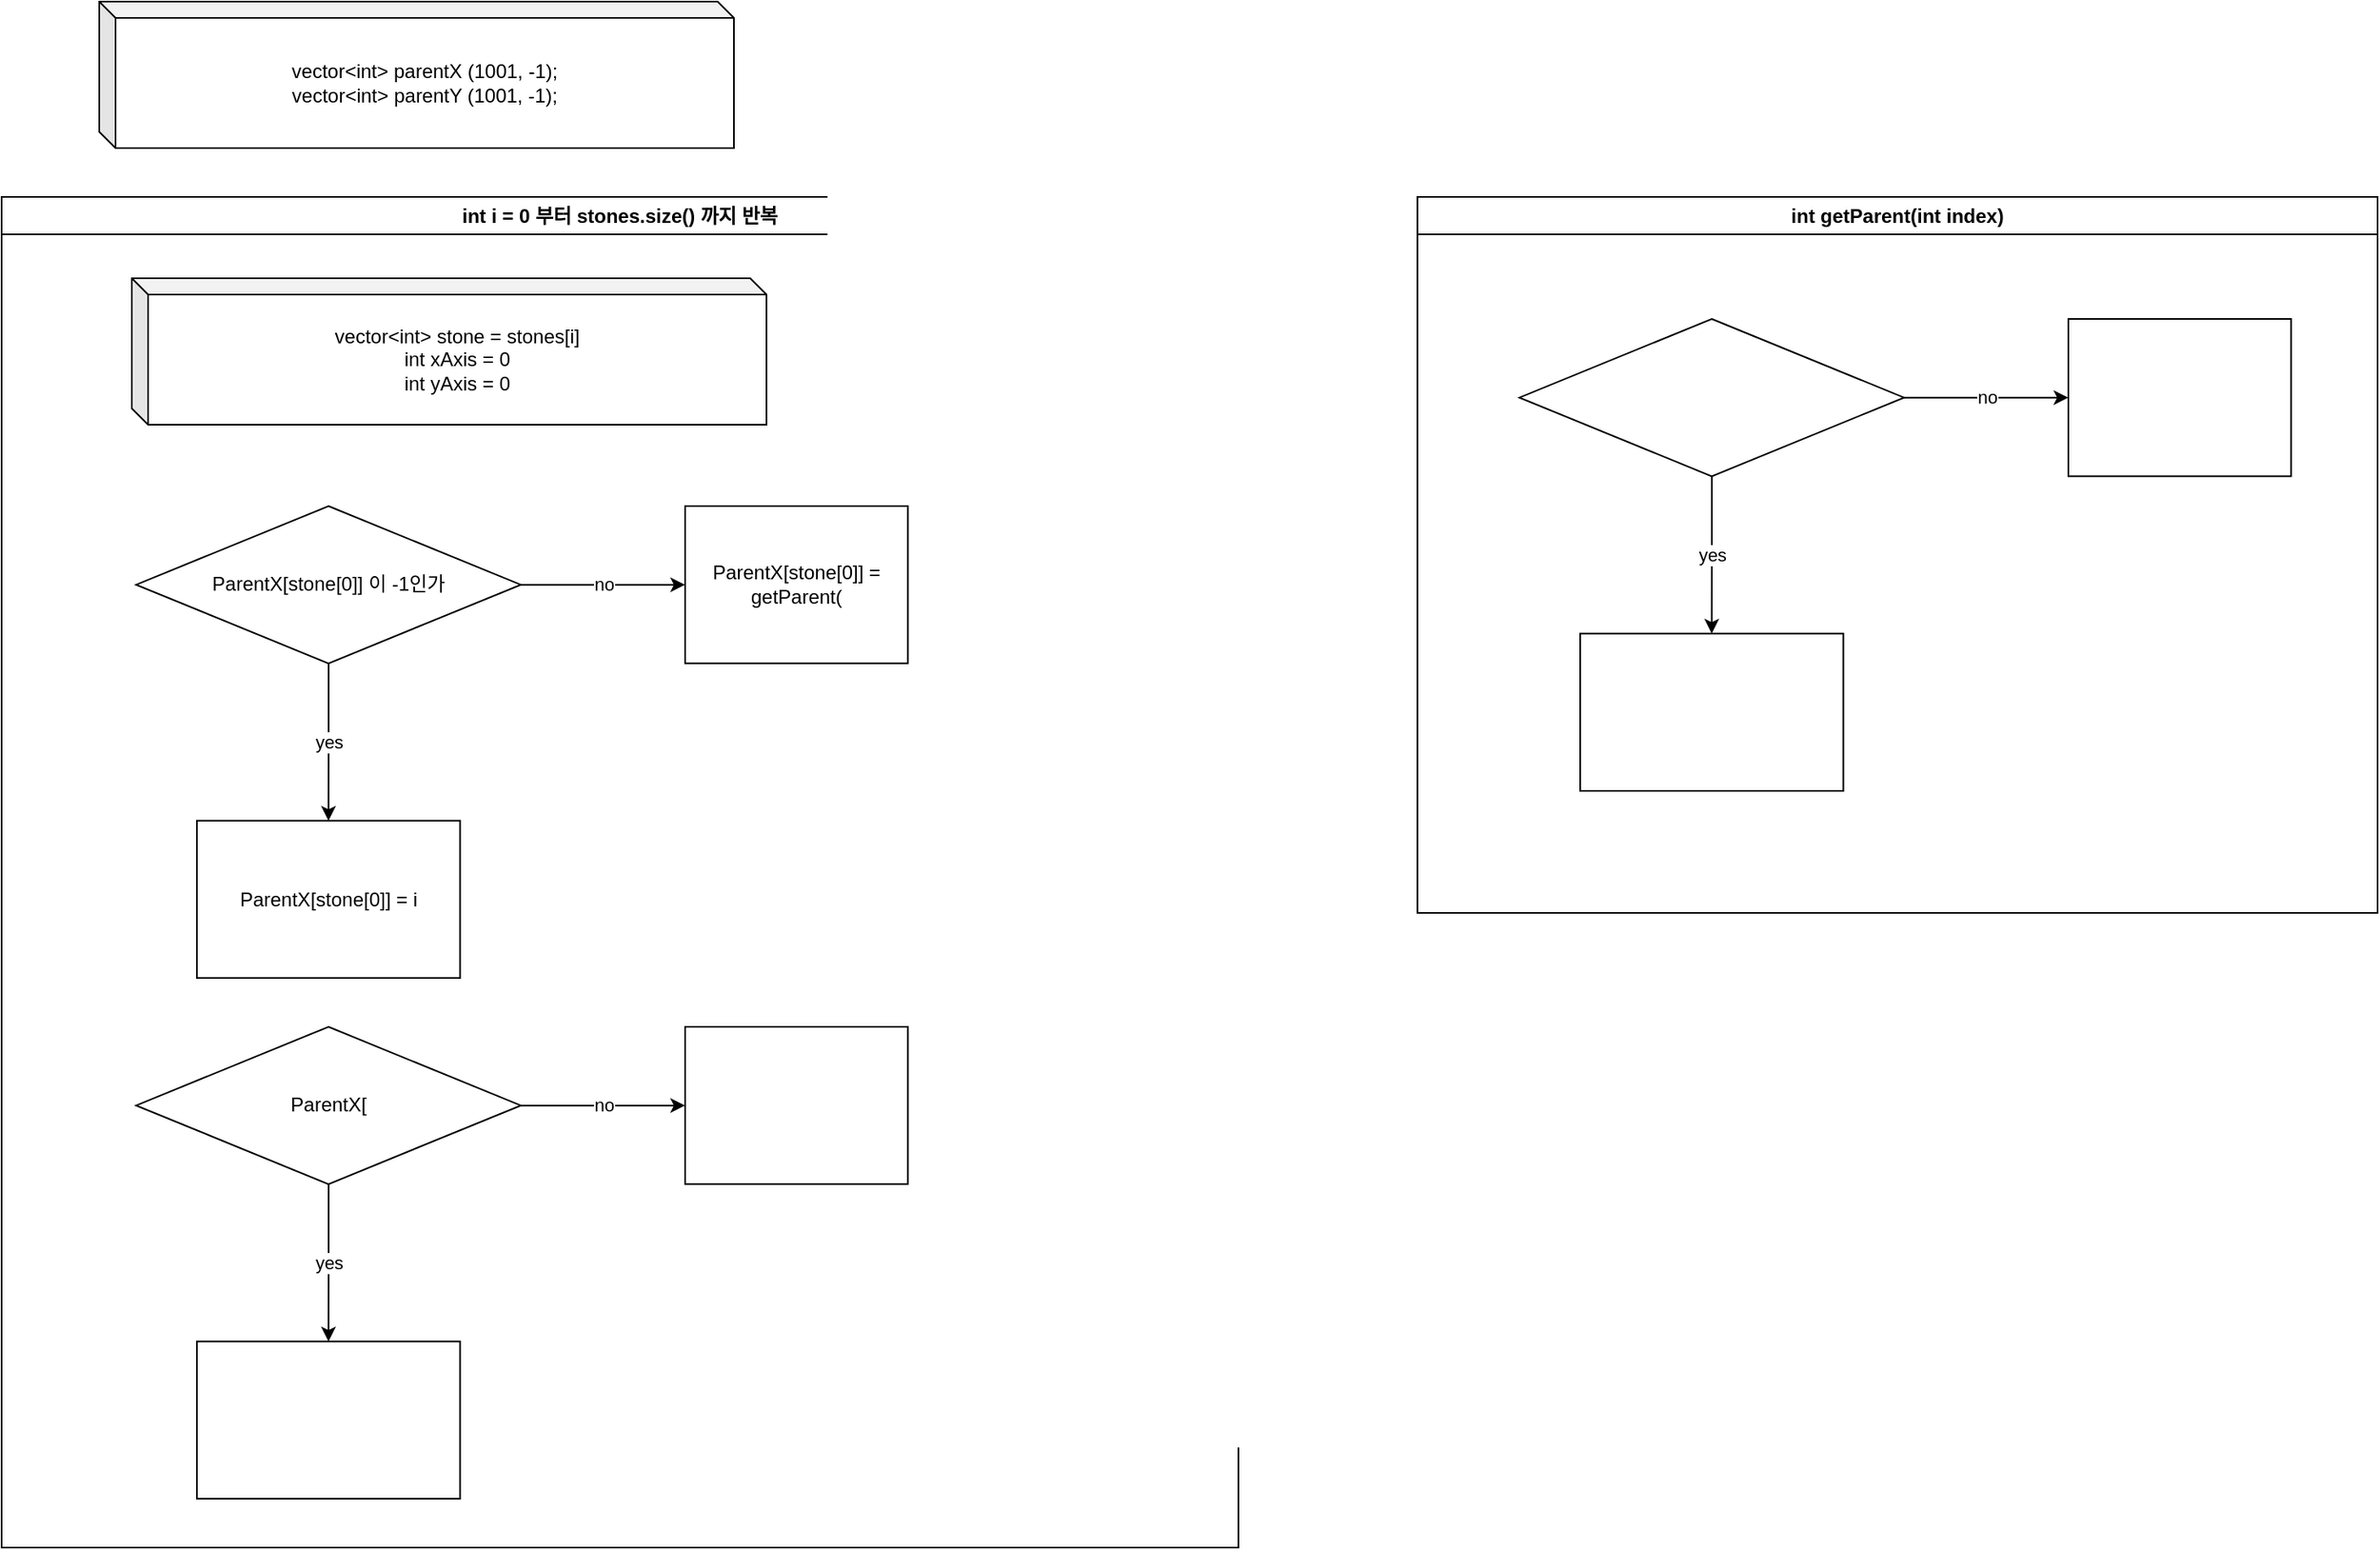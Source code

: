 <mxfile version="22.1.16" type="device">
  <diagram name="페이지-1" id="1Ms-LAlawH7-iXbB20iG">
    <mxGraphModel dx="1311" dy="792" grid="1" gridSize="10" guides="1" tooltips="1" connect="1" arrows="1" fold="1" page="1" pageScale="1" pageWidth="827" pageHeight="1169" math="0" shadow="0">
      <root>
        <mxCell id="0" />
        <mxCell id="1" parent="0" />
        <mxCell id="t2ItQviCQ8BAfr17-lL6-1" value="vector&amp;lt;int&amp;gt; parentX (1001, -1);&lt;br&gt;vector&amp;lt;int&amp;gt; parentY (1001, -1);" style="shape=cube;whiteSpace=wrap;html=1;boundedLbl=1;backgroundOutline=1;darkOpacity=0.05;darkOpacity2=0.1;size=10;" vertex="1" parent="1">
          <mxGeometry x="100" y="160" width="390" height="90" as="geometry" />
        </mxCell>
        <mxCell id="t2ItQviCQ8BAfr17-lL6-2" value="int i = 0 부터 stones.size() 까지 반복" style="swimlane;whiteSpace=wrap;html=1;" vertex="1" parent="1">
          <mxGeometry x="40" y="280" width="760" height="830" as="geometry" />
        </mxCell>
        <mxCell id="t2ItQviCQ8BAfr17-lL6-3" value="" style="group" vertex="1" connectable="0" parent="t2ItQviCQ8BAfr17-lL6-2">
          <mxGeometry x="120" y="190" width="436.85" height="290" as="geometry" />
        </mxCell>
        <mxCell id="t2ItQviCQ8BAfr17-lL6-4" value="ParentX[stone[0]] 이 -1인가" style="rhombus;whiteSpace=wrap;html=1;" vertex="1" parent="t2ItQviCQ8BAfr17-lL6-3">
          <mxGeometry x="-37.322" width="236.373" height="96.667" as="geometry" />
        </mxCell>
        <mxCell id="t2ItQviCQ8BAfr17-lL6-5" value="ParentX[stone[0]] = i" style="whiteSpace=wrap;html=1;rounded=0;" vertex="1" parent="t2ItQviCQ8BAfr17-lL6-3">
          <mxGeometry y="193.333" width="161.729" height="96.667" as="geometry" />
        </mxCell>
        <mxCell id="t2ItQviCQ8BAfr17-lL6-6" value="yes" style="edgeStyle=orthogonalEdgeStyle;rounded=0;orthogonalLoop=1;jettySize=auto;html=1;" edge="1" parent="t2ItQviCQ8BAfr17-lL6-3" source="t2ItQviCQ8BAfr17-lL6-4" target="t2ItQviCQ8BAfr17-lL6-5">
          <mxGeometry relative="1" as="geometry" />
        </mxCell>
        <mxCell id="t2ItQviCQ8BAfr17-lL6-7" value="ParentX[stone[0]] = getParent(" style="whiteSpace=wrap;html=1;rounded=0;" vertex="1" parent="t2ItQviCQ8BAfr17-lL6-3">
          <mxGeometry x="300.003" width="136.847" height="96.667" as="geometry" />
        </mxCell>
        <mxCell id="t2ItQviCQ8BAfr17-lL6-8" value="no" style="edgeStyle=orthogonalEdgeStyle;rounded=0;orthogonalLoop=1;jettySize=auto;html=1;" edge="1" parent="t2ItQviCQ8BAfr17-lL6-3" source="t2ItQviCQ8BAfr17-lL6-4" target="t2ItQviCQ8BAfr17-lL6-7">
          <mxGeometry relative="1" as="geometry" />
        </mxCell>
        <mxCell id="t2ItQviCQ8BAfr17-lL6-9" value="" style="group" vertex="1" connectable="0" parent="t2ItQviCQ8BAfr17-lL6-2">
          <mxGeometry x="120" y="510" width="436.85" height="290" as="geometry" />
        </mxCell>
        <mxCell id="t2ItQviCQ8BAfr17-lL6-10" value="ParentX[" style="rhombus;whiteSpace=wrap;html=1;" vertex="1" parent="t2ItQviCQ8BAfr17-lL6-9">
          <mxGeometry x="-37.322" width="236.373" height="96.667" as="geometry" />
        </mxCell>
        <mxCell id="t2ItQviCQ8BAfr17-lL6-11" value="" style="whiteSpace=wrap;html=1;rounded=0;" vertex="1" parent="t2ItQviCQ8BAfr17-lL6-9">
          <mxGeometry y="193.333" width="161.729" height="96.667" as="geometry" />
        </mxCell>
        <mxCell id="t2ItQviCQ8BAfr17-lL6-12" value="yes" style="edgeStyle=orthogonalEdgeStyle;rounded=0;orthogonalLoop=1;jettySize=auto;html=1;" edge="1" parent="t2ItQviCQ8BAfr17-lL6-9" source="t2ItQviCQ8BAfr17-lL6-10" target="t2ItQviCQ8BAfr17-lL6-11">
          <mxGeometry relative="1" as="geometry" />
        </mxCell>
        <mxCell id="t2ItQviCQ8BAfr17-lL6-13" value="" style="whiteSpace=wrap;html=1;rounded=0;" vertex="1" parent="t2ItQviCQ8BAfr17-lL6-9">
          <mxGeometry x="300.003" width="136.847" height="96.667" as="geometry" />
        </mxCell>
        <mxCell id="t2ItQviCQ8BAfr17-lL6-14" value="no" style="edgeStyle=orthogonalEdgeStyle;rounded=0;orthogonalLoop=1;jettySize=auto;html=1;" edge="1" parent="t2ItQviCQ8BAfr17-lL6-9" source="t2ItQviCQ8BAfr17-lL6-10" target="t2ItQviCQ8BAfr17-lL6-13">
          <mxGeometry relative="1" as="geometry" />
        </mxCell>
        <mxCell id="t2ItQviCQ8BAfr17-lL6-15" value="vector&amp;lt;int&amp;gt; stone = stones[i]&lt;br&gt;int xAxis = 0&lt;br&gt;int yAxis = 0" style="shape=cube;whiteSpace=wrap;html=1;boundedLbl=1;backgroundOutline=1;darkOpacity=0.05;darkOpacity2=0.1;size=10;" vertex="1" parent="t2ItQviCQ8BAfr17-lL6-2">
          <mxGeometry x="80" y="50" width="390" height="90" as="geometry" />
        </mxCell>
        <mxCell id="t2ItQviCQ8BAfr17-lL6-16" value="int getParent(int index)" style="swimlane;whiteSpace=wrap;html=1;" vertex="1" parent="1">
          <mxGeometry x="910" y="280" width="590" height="440" as="geometry" />
        </mxCell>
        <mxCell id="t2ItQviCQ8BAfr17-lL6-17" value="" style="group" vertex="1" connectable="0" parent="t2ItQviCQ8BAfr17-lL6-16">
          <mxGeometry x="100" y="75" width="436.85" height="290" as="geometry" />
        </mxCell>
        <mxCell id="t2ItQviCQ8BAfr17-lL6-18" value="" style="rhombus;whiteSpace=wrap;html=1;" vertex="1" parent="t2ItQviCQ8BAfr17-lL6-17">
          <mxGeometry x="-37.322" width="236.373" height="96.667" as="geometry" />
        </mxCell>
        <mxCell id="t2ItQviCQ8BAfr17-lL6-19" value="" style="whiteSpace=wrap;html=1;rounded=0;" vertex="1" parent="t2ItQviCQ8BAfr17-lL6-17">
          <mxGeometry y="193.333" width="161.729" height="96.667" as="geometry" />
        </mxCell>
        <mxCell id="t2ItQviCQ8BAfr17-lL6-20" value="yes" style="edgeStyle=orthogonalEdgeStyle;rounded=0;orthogonalLoop=1;jettySize=auto;html=1;" edge="1" parent="t2ItQviCQ8BAfr17-lL6-17" source="t2ItQviCQ8BAfr17-lL6-18" target="t2ItQviCQ8BAfr17-lL6-19">
          <mxGeometry relative="1" as="geometry" />
        </mxCell>
        <mxCell id="t2ItQviCQ8BAfr17-lL6-21" value="" style="whiteSpace=wrap;html=1;rounded=0;" vertex="1" parent="t2ItQviCQ8BAfr17-lL6-17">
          <mxGeometry x="300.003" width="136.847" height="96.667" as="geometry" />
        </mxCell>
        <mxCell id="t2ItQviCQ8BAfr17-lL6-22" value="no" style="edgeStyle=orthogonalEdgeStyle;rounded=0;orthogonalLoop=1;jettySize=auto;html=1;" edge="1" parent="t2ItQviCQ8BAfr17-lL6-17" source="t2ItQviCQ8BAfr17-lL6-18" target="t2ItQviCQ8BAfr17-lL6-21">
          <mxGeometry relative="1" as="geometry" />
        </mxCell>
      </root>
    </mxGraphModel>
  </diagram>
</mxfile>
